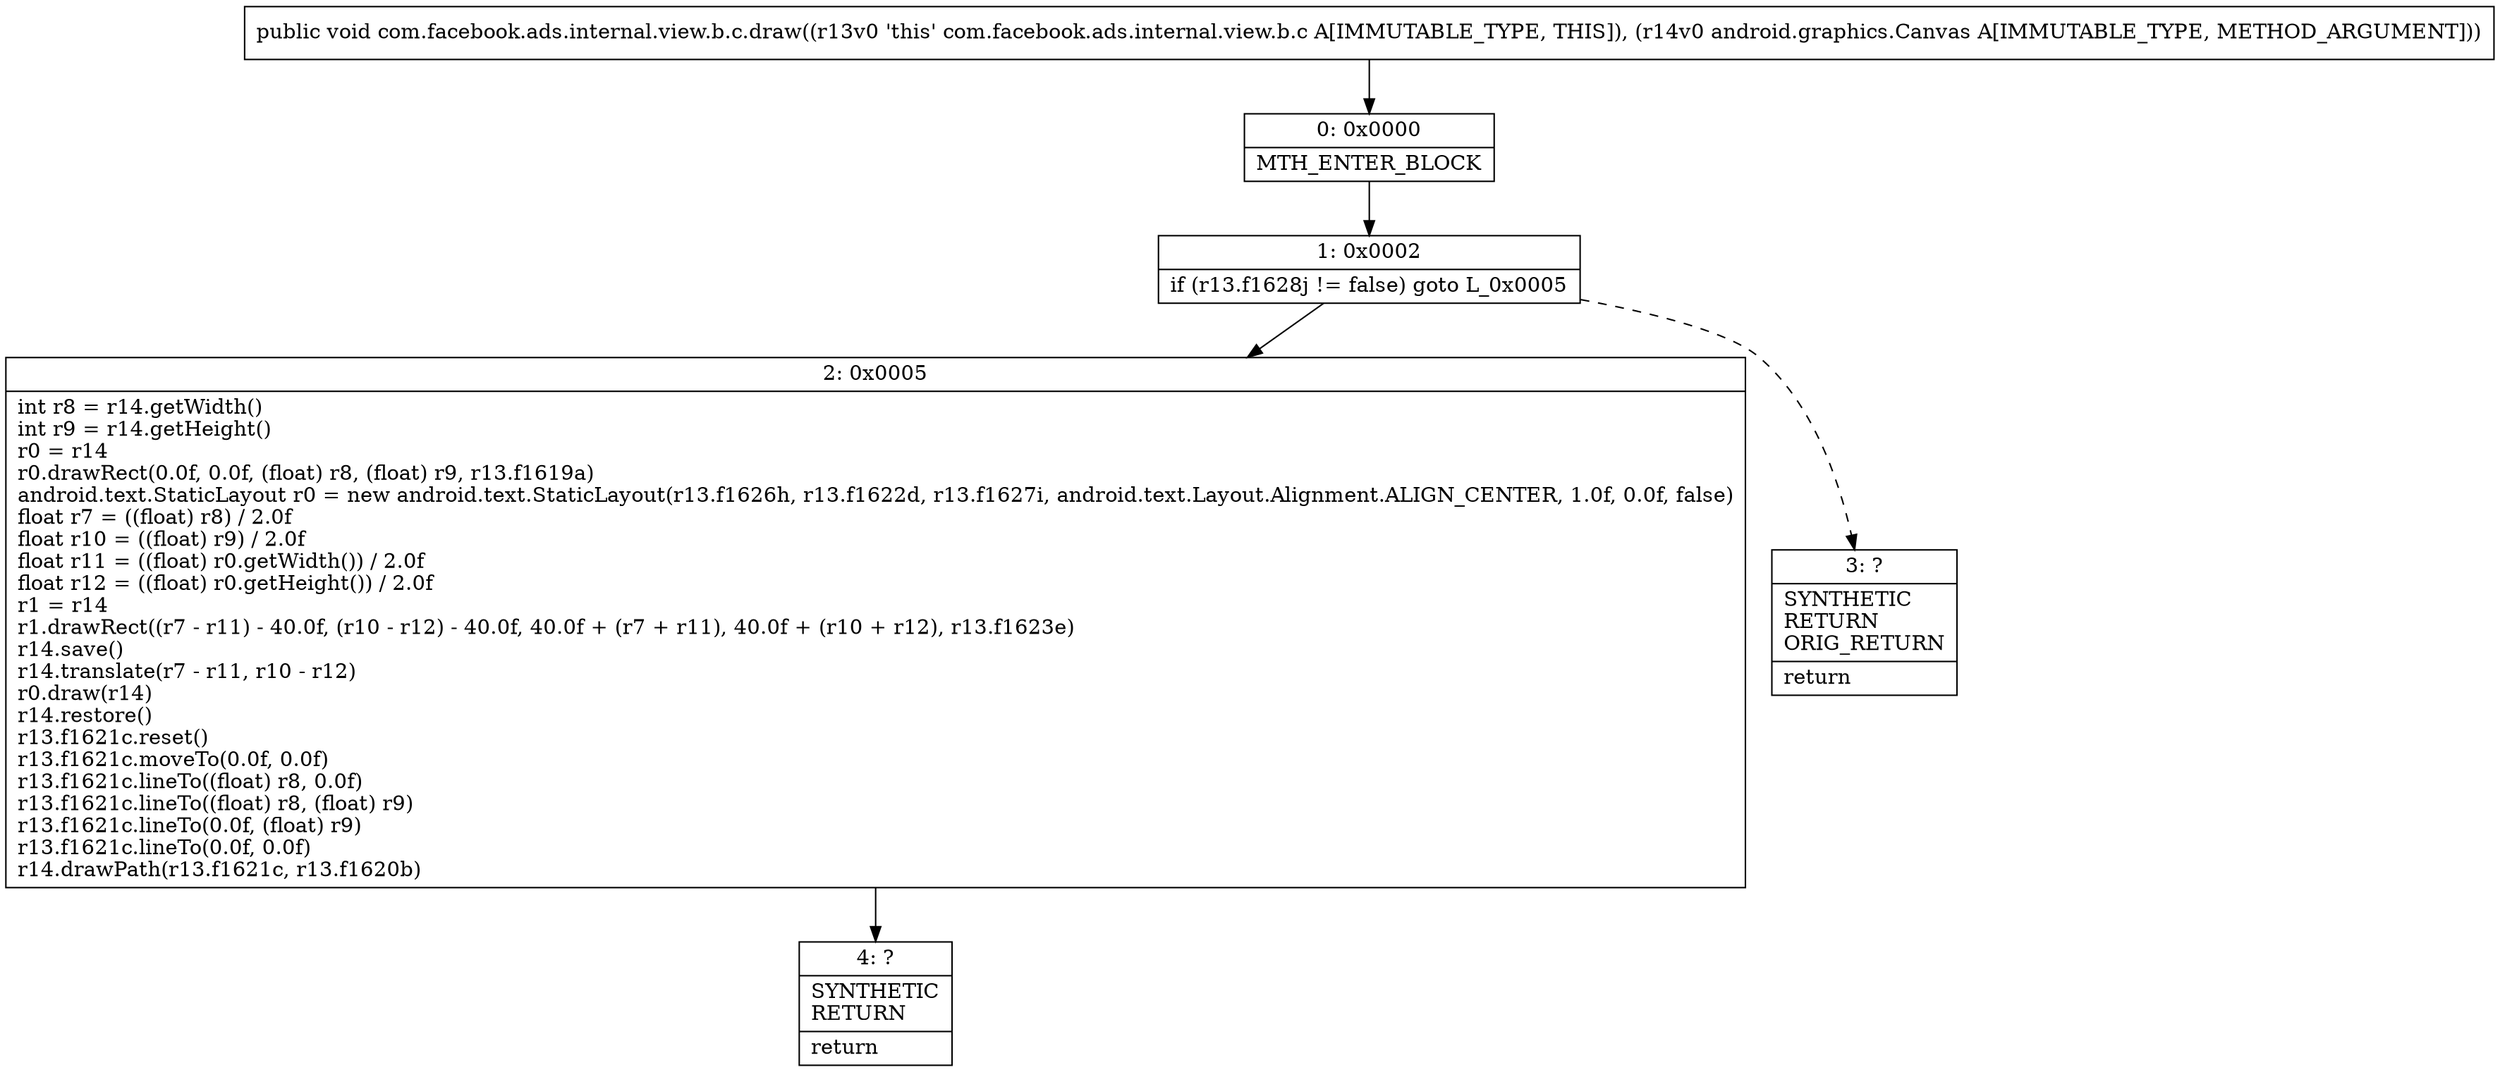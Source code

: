 digraph "CFG forcom.facebook.ads.internal.view.b.c.draw(Landroid\/graphics\/Canvas;)V" {
Node_0 [shape=record,label="{0\:\ 0x0000|MTH_ENTER_BLOCK\l}"];
Node_1 [shape=record,label="{1\:\ 0x0002|if (r13.f1628j != false) goto L_0x0005\l}"];
Node_2 [shape=record,label="{2\:\ 0x0005|int r8 = r14.getWidth()\lint r9 = r14.getHeight()\lr0 = r14\lr0.drawRect(0.0f, 0.0f, (float) r8, (float) r9, r13.f1619a)\landroid.text.StaticLayout r0 = new android.text.StaticLayout(r13.f1626h, r13.f1622d, r13.f1627i, android.text.Layout.Alignment.ALIGN_CENTER, 1.0f, 0.0f, false)\lfloat r7 = ((float) r8) \/ 2.0f\lfloat r10 = ((float) r9) \/ 2.0f\lfloat r11 = ((float) r0.getWidth()) \/ 2.0f\lfloat r12 = ((float) r0.getHeight()) \/ 2.0f\lr1 = r14\lr1.drawRect((r7 \- r11) \- 40.0f, (r10 \- r12) \- 40.0f, 40.0f + (r7 + r11), 40.0f + (r10 + r12), r13.f1623e)\lr14.save()\lr14.translate(r7 \- r11, r10 \- r12)\lr0.draw(r14)\lr14.restore()\lr13.f1621c.reset()\lr13.f1621c.moveTo(0.0f, 0.0f)\lr13.f1621c.lineTo((float) r8, 0.0f)\lr13.f1621c.lineTo((float) r8, (float) r9)\lr13.f1621c.lineTo(0.0f, (float) r9)\lr13.f1621c.lineTo(0.0f, 0.0f)\lr14.drawPath(r13.f1621c, r13.f1620b)\l}"];
Node_3 [shape=record,label="{3\:\ ?|SYNTHETIC\lRETURN\lORIG_RETURN\l|return\l}"];
Node_4 [shape=record,label="{4\:\ ?|SYNTHETIC\lRETURN\l|return\l}"];
MethodNode[shape=record,label="{public void com.facebook.ads.internal.view.b.c.draw((r13v0 'this' com.facebook.ads.internal.view.b.c A[IMMUTABLE_TYPE, THIS]), (r14v0 android.graphics.Canvas A[IMMUTABLE_TYPE, METHOD_ARGUMENT])) }"];
MethodNode -> Node_0;
Node_0 -> Node_1;
Node_1 -> Node_2;
Node_1 -> Node_3[style=dashed];
Node_2 -> Node_4;
}

